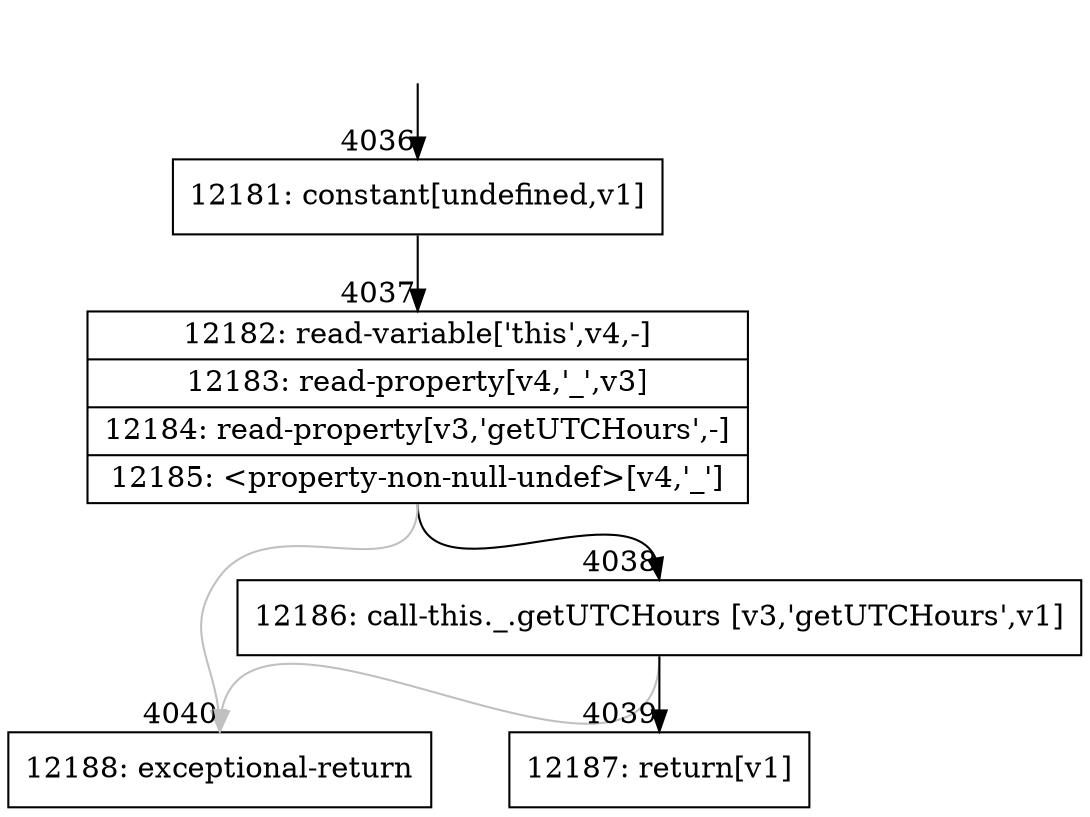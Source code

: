 digraph {
rankdir="TD"
BB_entry365[shape=none,label=""];
BB_entry365 -> BB4036 [tailport=s, headport=n, headlabel="    4036"]
BB4036 [shape=record label="{12181: constant[undefined,v1]}" ] 
BB4036 -> BB4037 [tailport=s, headport=n, headlabel="      4037"]
BB4037 [shape=record label="{12182: read-variable['this',v4,-]|12183: read-property[v4,'_',v3]|12184: read-property[v3,'getUTCHours',-]|12185: \<property-non-null-undef\>[v4,'_']}" ] 
BB4037 -> BB4038 [tailport=s, headport=n, headlabel="      4038"]
BB4037 -> BB4040 [tailport=s, headport=n, color=gray, headlabel="      4040"]
BB4038 [shape=record label="{12186: call-this._.getUTCHours [v3,'getUTCHours',v1]}" ] 
BB4038 -> BB4039 [tailport=s, headport=n, headlabel="      4039"]
BB4038 -> BB4040 [tailport=s, headport=n, color=gray]
BB4039 [shape=record label="{12187: return[v1]}" ] 
BB4040 [shape=record label="{12188: exceptional-return}" ] 
//#$~ 2345
}
